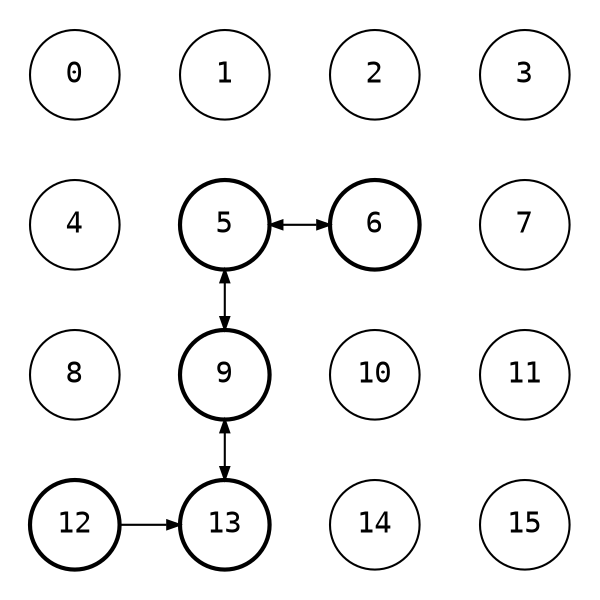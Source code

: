 digraph {
    node [shape=circle, fontname="monospace", fixedsize=true, width=0.6, height=0.6];
    edge [arrowsize=0.6, fontname="monospace"];
    pad=0.2;
    nodesep=0.4;
    ranksep=0.4;

    5 [style=bold];
    6 [style=bold];
    9 [style=bold];
    12 [style=bold];
    13 [style=bold];

    5 -> {6, 9} [dir=both];
    9 -> {13} [dir=both];
    {12} -> 13;

    edge [style=invis];

    0 -> 4 -> 8 -> 12;
    1 -> 5;
    2 -> 6 -> 10 -> 14;
    3 -> 7 -> 11 -> 15;

    rank=same {0; 1; 2; 3};
    rank=same {4; 5; 6; 7};
    rank=same {8; 9; 10; 11};
    rank=same {12; 13; 14; 15};
}